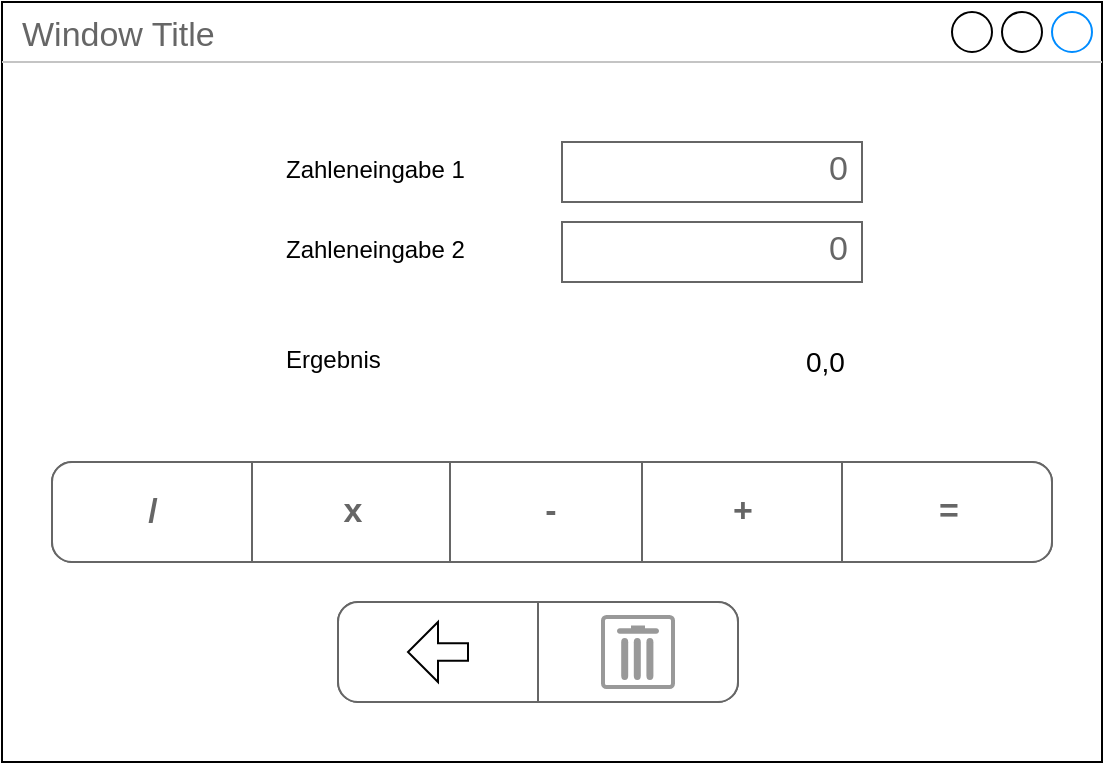 <mxfile version="17.1.2" type="device" pages="4"><diagram id="X_HWXZWYFYClvOMeYVw0" name="Mockup GUI"><mxGraphModel dx="1278" dy="536" grid="1" gridSize="10" guides="1" tooltips="1" connect="1" arrows="1" fold="1" page="1" pageScale="1" pageWidth="827" pageHeight="1169" math="0" shadow="0"><root><mxCell id="3AlNE5ywQGJJehJkqVGt-0"/><mxCell id="3AlNE5ywQGJJehJkqVGt-1" parent="3AlNE5ywQGJJehJkqVGt-0"/><mxCell id="eASriFG5o6v05aZtcc1i-16" value="Window Title" style="strokeWidth=1;shadow=0;dashed=0;align=center;html=1;shape=mxgraph.mockup.containers.window;align=left;verticalAlign=top;spacingLeft=8;strokeColor2=#008cff;strokeColor3=#c4c4c4;fontColor=#666666;mainText=;fontSize=17;labelBackgroundColor=none;" parent="3AlNE5ywQGJJehJkqVGt-1" vertex="1"><mxGeometry x="140" y="70" width="550" height="380" as="geometry"/></mxCell><mxCell id="eASriFG5o6v05aZtcc1i-23" value="" style="strokeWidth=1;shadow=0;dashed=0;align=center;html=1;shape=mxgraph.mockup.rrect;rSize=10;fillColor=#ffffff;strokeColor=#666666;" parent="3AlNE5ywQGJJehJkqVGt-1" vertex="1"><mxGeometry x="165" y="300" width="500" height="50" as="geometry"/></mxCell><mxCell id="eASriFG5o6v05aZtcc1i-35" value="x" style="strokeColor=inherit;fillColor=inherit;gradientColor=inherit;strokeWidth=1;shadow=0;dashed=0;align=center;html=1;shape=mxgraph.mockup.rrect;rSize=0;fontSize=17;fontColor=#666666;fontStyle=1;resizeHeight=1;" parent="eASriFG5o6v05aZtcc1i-23" vertex="1"><mxGeometry x="100" width="100" height="50" as="geometry"/></mxCell><mxCell id="eASriFG5o6v05aZtcc1i-36" value="-" style="strokeColor=inherit;fillColor=inherit;gradientColor=inherit;strokeWidth=1;shadow=0;dashed=0;align=center;html=1;shape=mxgraph.mockup.rrect;rSize=0;fontSize=17;fontColor=#666666;fontStyle=1;resizeHeight=1;" parent="eASriFG5o6v05aZtcc1i-23" vertex="1"><mxGeometry x="199" width="100" height="50" as="geometry"/></mxCell><mxCell id="eASriFG5o6v05aZtcc1i-37" value="+" style="strokeColor=inherit;fillColor=inherit;gradientColor=inherit;strokeWidth=1;shadow=0;dashed=0;align=center;html=1;shape=mxgraph.mockup.rrect;rSize=0;fontSize=17;fontColor=#666666;fontStyle=1;resizeHeight=1;" parent="eASriFG5o6v05aZtcc1i-23" vertex="1"><mxGeometry x="295" width="100" height="50" as="geometry"/></mxCell><mxCell id="eASriFG5o6v05aZtcc1i-44" value="=" style="strokeColor=inherit;fillColor=inherit;gradientColor=inherit;strokeWidth=1;shadow=0;dashed=0;align=center;html=1;shape=mxgraph.mockup.rightButton;rSize=10;fontSize=17;fontColor=#666666;fontStyle=1;resizeHeight=1;" parent="eASriFG5o6v05aZtcc1i-23" vertex="1"><mxGeometry x="395" width="105" height="50" as="geometry"/></mxCell><mxCell id="eASriFG5o6v05aZtcc1i-51" value="/" style="strokeColor=inherit;fillColor=inherit;gradientColor=inherit;strokeWidth=1;shadow=0;dashed=0;align=center;html=1;shape=mxgraph.mockup.leftButton;rSize=10;fontSize=17;fontColor=#666666;fontStyle=1;resizeHeight=1;" parent="eASriFG5o6v05aZtcc1i-23" vertex="1"><mxGeometry width="100" height="50" as="geometry"/></mxCell><mxCell id="eASriFG5o6v05aZtcc1i-53" value="" style="strokeWidth=1;shadow=0;dashed=0;align=center;html=1;shape=mxgraph.mockup.rrect;rSize=10;fillColor=#ffffff;strokeColor=#666666;" parent="3AlNE5ywQGJJehJkqVGt-1" vertex="1"><mxGeometry x="308" y="370" width="200" height="50" as="geometry"/></mxCell><mxCell id="eASriFG5o6v05aZtcc1i-57" value="" style="strokeColor=inherit;fillColor=inherit;gradientColor=inherit;strokeWidth=1;shadow=0;dashed=0;align=center;html=1;shape=mxgraph.mockup.rightButton;rSize=10;fontSize=17;fontColor=#666666;fontStyle=1;resizeHeight=1;" parent="eASriFG5o6v05aZtcc1i-53" vertex="1"><mxGeometry x="100" width="100" height="50" as="geometry"/></mxCell><mxCell id="eASriFG5o6v05aZtcc1i-58" value="" style="strokeColor=inherit;fillColor=inherit;gradientColor=inherit;strokeWidth=1;shadow=0;dashed=0;align=center;html=1;shape=mxgraph.mockup.leftButton;rSize=10;fontSize=17;fontColor=#666666;fontStyle=1;resizeHeight=1;" parent="eASriFG5o6v05aZtcc1i-53" vertex="1"><mxGeometry width="100" height="50" as="geometry"/></mxCell><mxCell id="eASriFG5o6v05aZtcc1i-59" value="" style="html=1;shadow=0;dashed=0;align=center;verticalAlign=middle;shape=mxgraph.arrows2.arrow;dy=0.71;dx=15;flipH=1;notch=0;" parent="eASriFG5o6v05aZtcc1i-53" vertex="1"><mxGeometry x="35" y="10" width="30" height="30" as="geometry"/></mxCell><mxCell id="eASriFG5o6v05aZtcc1i-61" value="" style="strokeColor=#999999;verticalLabelPosition=bottom;shadow=0;dashed=0;verticalAlign=top;strokeWidth=2;html=1;shape=mxgraph.mockup.misc.trashcanIcon;" parent="eASriFG5o6v05aZtcc1i-53" vertex="1"><mxGeometry x="132.5" y="7.5" width="35" height="35" as="geometry"/></mxCell><mxCell id="eASriFG5o6v05aZtcc1i-60" value="&amp;nbsp;&amp;nbsp;&amp;nbsp;&amp;nbsp;&amp;nbsp;&amp;nbsp;&amp;nbsp;&amp;nbsp;&amp;nbsp;&amp;nbsp;&amp;nbsp;&amp;nbsp;&amp;nbsp;&amp;nbsp;&amp;nbsp;&amp;nbsp;&amp;nbsp;&amp;nbsp;&amp;nbsp;&amp;nbsp;&amp;nbsp;&amp;nbsp;&amp;nbsp;&amp;nbsp;&amp;nbsp;&amp;nbsp; 0" style="strokeWidth=1;shadow=0;dashed=0;align=center;html=1;shape=mxgraph.mockup.text.textBox;fontColor=#666666;align=left;fontSize=17;spacingLeft=4;spacingTop=-3;strokeColor=#666666;mainText=" parent="3AlNE5ywQGJJehJkqVGt-1" vertex="1"><mxGeometry x="420" y="140" width="150" height="30" as="geometry"/></mxCell><mxCell id="eASriFG5o6v05aZtcc1i-62" value="&amp;nbsp;&amp;nbsp;&amp;nbsp;&amp;nbsp;&amp;nbsp;&amp;nbsp;&amp;nbsp;&amp;nbsp;&amp;nbsp;&amp;nbsp;&amp;nbsp;&amp;nbsp;&amp;nbsp;&amp;nbsp;&amp;nbsp;&amp;nbsp;&amp;nbsp;&amp;nbsp;&amp;nbsp;&amp;nbsp;&amp;nbsp;&amp;nbsp;&amp;nbsp;&amp;nbsp;&amp;nbsp;&amp;nbsp; 0" style="strokeWidth=1;shadow=0;dashed=0;align=center;html=1;shape=mxgraph.mockup.text.textBox;fontColor=#666666;align=left;fontSize=17;spacingLeft=4;spacingTop=-3;strokeColor=#666666;mainText=" parent="3AlNE5ywQGJJehJkqVGt-1" vertex="1"><mxGeometry x="420" y="180" width="150" height="30" as="geometry"/></mxCell><mxCell id="eASriFG5o6v05aZtcc1i-63" value="Zahleneingabe 2 " style="text;spacingTop=-5;whiteSpace=wrap;html=1;align=left;fontSize=12;fontFamily=Helvetica;fillColor=none;strokeColor=none;" parent="3AlNE5ywQGJJehJkqVGt-1" vertex="1"><mxGeometry x="280" y="185" width="110" height="20" as="geometry"/></mxCell><mxCell id="eASriFG5o6v05aZtcc1i-64" value="&lt;font style=&quot;font-size: 14px&quot;&gt;0,0&lt;/font&gt;" style="text;spacingTop=-5;whiteSpace=wrap;html=1;align=left;fontSize=12;fontFamily=Helvetica;fillColor=none;strokeColor=none;" parent="3AlNE5ywQGJJehJkqVGt-1" vertex="1"><mxGeometry x="540" y="240" width="20" height="20" as="geometry"/></mxCell><mxCell id="ti9L7oDySRvZnNL2lTSa-0" value="Zahleneingabe 1" style="text;spacingTop=-5;whiteSpace=wrap;html=1;align=left;fontSize=12;fontFamily=Helvetica;fillColor=none;strokeColor=none;" vertex="1" parent="3AlNE5ywQGJJehJkqVGt-1"><mxGeometry x="280" y="145" width="110" height="20" as="geometry"/></mxCell><mxCell id="ti9L7oDySRvZnNL2lTSa-2" value="Ergebnis" style="text;spacingTop=-5;whiteSpace=wrap;html=1;align=left;fontSize=12;fontFamily=Helvetica;fillColor=none;strokeColor=none;" vertex="1" parent="3AlNE5ywQGJJehJkqVGt-1"><mxGeometry x="280" y="240" width="110" height="20" as="geometry"/></mxCell></root></mxGraphModel></diagram><diagram id="es3rk128InJP8qNVihGL" name="UseCase"><mxGraphModel dx="1278" dy="536" grid="1" gridSize="10" guides="1" tooltips="1" connect="1" arrows="1" fold="1" page="1" pageScale="1" pageWidth="827" pageHeight="1169" math="0" shadow="0"><root><mxCell id="7Lpe6VTzTYpNk2_PrOOm-0"/><mxCell id="7Lpe6VTzTYpNk2_PrOOm-1" parent="7Lpe6VTzTYpNk2_PrOOm-0"/><mxCell id="RGb2_xGpgqyhUQSZ13fh-0" value="" style="rounded=0;whiteSpace=wrap;html=1;fontSize=14;" vertex="1" parent="7Lpe6VTzTYpNk2_PrOOm-1"><mxGeometry x="130" y="55" width="490" height="410" as="geometry"/></mxCell><mxCell id="7Lpe6VTzTYpNk2_PrOOm-3" value="Actor" style="shape=umlActor;verticalLabelPosition=bottom;verticalAlign=top;html=1;" parent="7Lpe6VTzTYpNk2_PrOOm-1" vertex="1"><mxGeometry x="10" y="180" width="70" height="160" as="geometry"/></mxCell><mxCell id="7Lpe6VTzTYpNk2_PrOOm-5" value="Rechenart auswählen " style="ellipse;whiteSpace=wrap;html=1;" parent="7Lpe6VTzTYpNk2_PrOOm-1" vertex="1"><mxGeometry x="189" y="190" width="140" height="70" as="geometry"/></mxCell><mxCell id="7Lpe6VTzTYpNk2_PrOOm-7" value="" style="endArrow=none;html=1;rounded=0;entryX=0;entryY=0.5;entryDx=0;entryDy=0;" parent="7Lpe6VTzTYpNk2_PrOOm-1" target="7Lpe6VTzTYpNk2_PrOOm-5" edge="1"><mxGeometry relative="1" as="geometry"><mxPoint x="90" y="260" as="sourcePoint"/><mxPoint x="240" y="270" as="targetPoint"/></mxGeometry></mxCell><mxCell id="7Lpe6VTzTYpNk2_PrOOm-12" value="Berechnung und Ergebnisausgabe" style="ellipse;whiteSpace=wrap;html=1;" parent="7Lpe6VTzTYpNk2_PrOOm-1" vertex="1"><mxGeometry x="430" y="190" width="140" height="70" as="geometry"/></mxCell><mxCell id="7Lpe6VTzTYpNk2_PrOOm-18" value="&amp;lt;&amp;lt;Include&amp;gt;&amp;gt;" style="endArrow=open;endSize=12;dashed=1;html=1;rounded=0;exitX=1;exitY=0.5;exitDx=0;exitDy=0;entryX=0;entryY=0.5;entryDx=0;entryDy=0;" parent="7Lpe6VTzTYpNk2_PrOOm-1" source="7Lpe6VTzTYpNk2_PrOOm-5" target="7Lpe6VTzTYpNk2_PrOOm-12" edge="1"><mxGeometry y="10" width="160" relative="1" as="geometry"><mxPoint x="130" y="174.5" as="sourcePoint"/><mxPoint x="290" y="174.5" as="targetPoint"/><Array as="points"/><mxPoint as="offset"/></mxGeometry></mxCell><mxCell id="7Lpe6VTzTYpNk2_PrOOm-19" value="Display leeren" style="ellipse;whiteSpace=wrap;html=1;" parent="7Lpe6VTzTYpNk2_PrOOm-1" vertex="1"><mxGeometry x="189" y="270" width="140" height="70" as="geometry"/></mxCell><mxCell id="7Lpe6VTzTYpNk2_PrOOm-20" value="" style="endArrow=none;html=1;rounded=0;entryX=0;entryY=0.5;entryDx=0;entryDy=0;" parent="7Lpe6VTzTYpNk2_PrOOm-1" target="7Lpe6VTzTYpNk2_PrOOm-19" edge="1"><mxGeometry relative="1" as="geometry"><mxPoint x="90" y="260" as="sourcePoint"/><mxPoint x="230" y="360" as="targetPoint"/></mxGeometry></mxCell><mxCell id="7Lpe6VTzTYpNk2_PrOOm-22" value="Rückschritt" style="ellipse;whiteSpace=wrap;html=1;" parent="7Lpe6VTzTYpNk2_PrOOm-1" vertex="1"><mxGeometry x="197.9" y="360" width="140" height="70" as="geometry"/></mxCell><mxCell id="7Lpe6VTzTYpNk2_PrOOm-23" value="" style="endArrow=none;html=1;rounded=0;entryX=0;entryY=0.5;entryDx=0;entryDy=0;" parent="7Lpe6VTzTYpNk2_PrOOm-1" target="7Lpe6VTzTYpNk2_PrOOm-22" edge="1"><mxGeometry relative="1" as="geometry"><mxPoint x="90" y="260" as="sourcePoint"/><mxPoint x="238.9" y="455" as="targetPoint"/></mxGeometry></mxCell><mxCell id="GhxXJiEwC3V1zxD8APli-0" value="Zahlen eingeben" style="ellipse;whiteSpace=wrap;html=1;" vertex="1" parent="7Lpe6VTzTYpNk2_PrOOm-1"><mxGeometry x="187.9" y="110" width="140" height="70" as="geometry"/></mxCell><mxCell id="GhxXJiEwC3V1zxD8APli-1" value="" style="endArrow=none;html=1;rounded=0;entryX=0;entryY=0.5;entryDx=0;entryDy=0;" edge="1" parent="7Lpe6VTzTYpNk2_PrOOm-1" target="GhxXJiEwC3V1zxD8APli-0"><mxGeometry relative="1" as="geometry"><mxPoint x="90" y="260" as="sourcePoint"/><mxPoint x="228.9" y="200" as="targetPoint"/></mxGeometry></mxCell><mxCell id="RGb2_xGpgqyhUQSZ13fh-1" value="Taschenrechner&lt;br&gt;" style="text;html=1;strokeColor=none;fillColor=none;align=center;verticalAlign=middle;whiteSpace=wrap;rounded=0;fontSize=14;" vertex="1" parent="7Lpe6VTzTYpNk2_PrOOm-1"><mxGeometry x="290" y="55" width="146" height="30" as="geometry"/></mxCell></root></mxGraphModel></diagram><diagram id="kbDN6PDOVLGDOg-gPayR" name="Klassendiagramm"><mxGraphModel dx="1278" dy="536" grid="1" gridSize="10" guides="1" tooltips="1" connect="1" arrows="1" fold="1" page="1" pageScale="1" pageWidth="827" pageHeight="1169" math="0" shadow="0"><root><mxCell id="e9CwEzbLSnUl2N2gd_IL-0"/><mxCell id="e9CwEzbLSnUl2N2gd_IL-1" parent="e9CwEzbLSnUl2N2gd_IL-0"/><mxCell id="7dMZaJy3PJPWrQL1m9eJ-0" value="Taschenrechner" style="shape=umlFrame;whiteSpace=wrap;html=1;width=100;height=30;" parent="e9CwEzbLSnUl2N2gd_IL-1" vertex="1"><mxGeometry x="20" y="10" width="1000" height="540" as="geometry"/></mxCell><mxCell id="7dMZaJy3PJPWrQL1m9eJ-1" value="Controller" style="swimlane;fontStyle=1;align=center;verticalAlign=top;childLayout=stackLayout;horizontal=1;startSize=26;horizontalStack=0;resizeParent=1;resizeParentMax=0;resizeLast=0;collapsible=1;marginBottom=0;" parent="e9CwEzbLSnUl2N2gd_IL-1" vertex="1"><mxGeometry x="350" y="360" width="255" height="150" as="geometry"/></mxCell><mxCell id="7dMZaJy3PJPWrQL1m9eJ-2" value="- model: Model&#xA;- view: View&#xA;- buttonListener: ButtonListener&#xA;&#xA;" style="text;strokeColor=none;fillColor=none;align=left;verticalAlign=top;spacingLeft=4;spacingRight=4;overflow=hidden;rotatable=0;points=[[0,0.5],[1,0.5]];portConstraint=eastwest;" parent="7dMZaJy3PJPWrQL1m9eJ-1" vertex="1"><mxGeometry y="26" width="255" height="60" as="geometry"/></mxCell><mxCell id="7dMZaJy3PJPWrQL1m9eJ-3" value="" style="line;strokeWidth=1;fillColor=none;align=left;verticalAlign=middle;spacingTop=-1;spacingLeft=3;spacingRight=3;rotatable=0;labelPosition=right;points=[];portConstraint=eastwest;" parent="7dMZaJy3PJPWrQL1m9eJ-1" vertex="1"><mxGeometry y="86" width="255" height="8" as="geometry"/></mxCell><mxCell id="7dMZaJy3PJPWrQL1m9eJ-4" value="+ getter/setter&#xA;+ Controller (Model model, View view)&#xA;+ propertyChange(PropertyChangeEvent evt)&#xA;" style="text;strokeColor=none;fillColor=none;align=left;verticalAlign=top;spacingLeft=4;spacingRight=4;overflow=hidden;rotatable=0;points=[[0,0.5],[1,0.5]];portConstraint=eastwest;" parent="7dMZaJy3PJPWrQL1m9eJ-1" vertex="1"><mxGeometry y="94" width="255" height="56" as="geometry"/></mxCell><mxCell id="7dMZaJy3PJPWrQL1m9eJ-5" value="Model" style="swimlane;fontStyle=1;align=center;verticalAlign=top;childLayout=stackLayout;horizontal=1;startSize=26;horizontalStack=0;resizeParent=1;resizeParentMax=0;resizeLast=0;collapsible=1;marginBottom=0;" parent="e9CwEzbLSnUl2N2gd_IL-1" vertex="1"><mxGeometry x="160" y="20" width="340" height="230" as="geometry"/></mxCell><mxCell id="7dMZaJy3PJPWrQL1m9eJ-6" value="- numberA: double&#xA;- numberB: double&#xA;- result: double&#xA;- propertyChangesupport: PropertyChangeSupport&#xA;" style="text;strokeColor=none;fillColor=none;align=left;verticalAlign=top;spacingLeft=4;spacingRight=4;overflow=hidden;rotatable=0;points=[[0,0.5],[1,0.5]];portConstraint=eastwest;" parent="7dMZaJy3PJPWrQL1m9eJ-5" vertex="1"><mxGeometry y="26" width="340" height="74" as="geometry"/></mxCell><mxCell id="7dMZaJy3PJPWrQL1m9eJ-7" value="" style="line;strokeWidth=1;fillColor=none;align=left;verticalAlign=middle;spacingTop=-1;spacingLeft=3;spacingRight=3;rotatable=0;labelPosition=right;points=[];portConstraint=eastwest;" parent="7dMZaJy3PJPWrQL1m9eJ-5" vertex="1"><mxGeometry y="100" width="340" height="8" as="geometry"/></mxCell><mxCell id="7dMZaJy3PJPWrQL1m9eJ-8" value="+ getter/setter&#xA;+ Model(result: double, numberA:double)&#xA;+ addPropertyChangeListener(PropertyChangeListener pcl)&#xA;+ removePropertyChangeListener(PropertyChangeListener pcl)&#xA;+ addition(): void&#xA;+ subtraction(): void&#xA;+ multiply(): void&#xA;+ divide(): void&#xA;&#xA;" style="text;strokeColor=none;fillColor=none;align=left;verticalAlign=top;spacingLeft=4;spacingRight=4;overflow=hidden;rotatable=0;points=[[0,0.5],[1,0.5]];portConstraint=eastwest;" parent="7dMZaJy3PJPWrQL1m9eJ-5" vertex="1"><mxGeometry y="108" width="340" height="122" as="geometry"/></mxCell><mxCell id="7dMZaJy3PJPWrQL1m9eJ-9" value="View" style="swimlane;fontStyle=1;align=center;verticalAlign=top;childLayout=stackLayout;horizontal=1;startSize=26;horizontalStack=0;resizeParent=1;resizeParentMax=0;resizeLast=0;collapsible=1;marginBottom=0;" parent="e9CwEzbLSnUl2N2gd_IL-1" vertex="1"><mxGeometry x="610" y="20" width="170" height="270" as="geometry"/></mxCell><mxCell id="7dMZaJy3PJPWrQL1m9eJ-10" value="- lbInput: JLabel&#xA;- tfInput: JTextField&#xA;- lbInput2: JLabel&#xA;- tfInput2: JTextField&#xA;- lbResult: JLabel &#xA;- lbOutput: JLabel&#xA;- btnDivide: JButton&#xA;- btnMultiply: JButton&#xA;- btnAdd: JButton&#xA;- btnSubtract: JButton&#xA;- btnResult: JButton&#xA;- btnBack: JButton&#xA;- btnClear: JButton" style="text;strokeColor=none;fillColor=none;align=left;verticalAlign=top;spacingLeft=4;spacingRight=4;overflow=hidden;rotatable=0;points=[[0,0.5],[1,0.5]];portConstraint=eastwest;" parent="7dMZaJy3PJPWrQL1m9eJ-9" vertex="1"><mxGeometry y="26" width="170" height="194" as="geometry"/></mxCell><mxCell id="7dMZaJy3PJPWrQL1m9eJ-11" value="" style="line;strokeWidth=1;fillColor=none;align=left;verticalAlign=middle;spacingTop=-1;spacingLeft=3;spacingRight=3;rotatable=0;labelPosition=right;points=[];portConstraint=eastwest;" parent="7dMZaJy3PJPWrQL1m9eJ-9" vertex="1"><mxGeometry y="220" width="170" height="8" as="geometry"/></mxCell><mxCell id="7dMZaJy3PJPWrQL1m9eJ-12" value="+ getter/setter&#xA;+ View()" style="text;strokeColor=none;fillColor=none;align=left;verticalAlign=top;spacingLeft=4;spacingRight=4;overflow=hidden;rotatable=0;points=[[0,0.5],[1,0.5]];portConstraint=eastwest;" parent="7dMZaJy3PJPWrQL1m9eJ-9" vertex="1"><mxGeometry y="228" width="170" height="42" as="geometry"/></mxCell><mxCell id="7dMZaJy3PJPWrQL1m9eJ-15" value="" style="endArrow=open;endFill=1;endSize=12;html=1;rounded=0;entryX=0.5;entryY=1;entryDx=0;entryDy=0;entryPerimeter=0;exitX=1.008;exitY=0.083;exitDx=0;exitDy=0;exitPerimeter=0;edgeStyle=orthogonalEdgeStyle;" parent="e9CwEzbLSnUl2N2gd_IL-1" target="7dMZaJy3PJPWrQL1m9eJ-12" edge="1" source="7dMZaJy3PJPWrQL1m9eJ-2"><mxGeometry width="160" relative="1" as="geometry"><mxPoint x="445" y="342.5" as="sourcePoint"/><mxPoint x="605" y="342.5" as="targetPoint"/></mxGeometry></mxCell><mxCell id="7dMZaJy3PJPWrQL1m9eJ-16" value="" style="endArrow=open;endFill=1;endSize=12;html=1;rounded=0;exitX=0;exitY=0.5;exitDx=0;exitDy=0;edgeStyle=orthogonalEdgeStyle;" parent="e9CwEzbLSnUl2N2gd_IL-1" source="7dMZaJy3PJPWrQL1m9eJ-1" target="7dMZaJy3PJPWrQL1m9eJ-8" edge="1"><mxGeometry width="160" relative="1" as="geometry"><mxPoint x="330" y="260" as="sourcePoint"/><mxPoint x="490" y="260" as="targetPoint"/><Array as="points"><mxPoint x="260" y="387"/></Array></mxGeometry></mxCell><mxCell id="7dMZaJy3PJPWrQL1m9eJ-20" value="ButtonListener (Observer)" style="swimlane;fontStyle=1;align=center;verticalAlign=top;childLayout=stackLayout;horizontal=1;startSize=26;horizontalStack=0;resizeParent=1;resizeParentMax=0;resizeLast=0;collapsible=1;marginBottom=0;" parent="e9CwEzbLSnUl2N2gd_IL-1" vertex="1"><mxGeometry x="760" y="392" width="230" height="110" as="geometry"/></mxCell><mxCell id="7dMZaJy3PJPWrQL1m9eJ-21" value="- controller: Controller&#xA;&#xA;" style="text;strokeColor=none;fillColor=none;align=left;verticalAlign=top;spacingLeft=4;spacingRight=4;overflow=hidden;rotatable=0;points=[[0,0.5],[1,0.5]];portConstraint=eastwest;" parent="7dMZaJy3PJPWrQL1m9eJ-20" vertex="1"><mxGeometry y="26" width="230" height="24" as="geometry"/></mxCell><mxCell id="7dMZaJy3PJPWrQL1m9eJ-22" value="" style="line;strokeWidth=1;fillColor=none;align=left;verticalAlign=middle;spacingTop=-1;spacingLeft=3;spacingRight=3;rotatable=0;labelPosition=right;points=[];portConstraint=eastwest;" parent="7dMZaJy3PJPWrQL1m9eJ-20" vertex="1"><mxGeometry y="50" width="230" height="10" as="geometry"/></mxCell><mxCell id="7dMZaJy3PJPWrQL1m9eJ-23" value="+ ButtonListener(controller: Controller)&#xA;+ actionPerformed(e: Actionevent)&#xA;+ getInput()&#xA;&#xA;" style="text;strokeColor=none;fillColor=none;align=left;verticalAlign=top;spacingLeft=4;spacingRight=4;overflow=hidden;rotatable=0;points=[[0,0.5],[1,0.5]];portConstraint=eastwest;" parent="7dMZaJy3PJPWrQL1m9eJ-20" vertex="1"><mxGeometry y="60" width="230" height="50" as="geometry"/></mxCell><mxCell id="7dMZaJy3PJPWrQL1m9eJ-24" value="" style="endArrow=open;endFill=1;endSize=12;html=1;rounded=0;exitX=0;exitY=0.5;exitDx=0;exitDy=0;entryX=1.008;entryY=0.733;entryDx=0;entryDy=0;entryPerimeter=0;" parent="e9CwEzbLSnUl2N2gd_IL-1" source="7dMZaJy3PJPWrQL1m9eJ-21" edge="1" target="7dMZaJy3PJPWrQL1m9eJ-2"><mxGeometry width="160" relative="1" as="geometry"><mxPoint x="556" y="365.994" as="sourcePoint"/><mxPoint x="450" y="359" as="targetPoint"/></mxGeometry></mxCell><mxCell id="7dMZaJy3PJPWrQL1m9eJ-25" value="Calculator (Main)" style="swimlane;fontStyle=1;align=center;verticalAlign=top;childLayout=stackLayout;horizontal=1;startSize=26;horizontalStack=0;resizeParent=1;resizeParentMax=0;resizeLast=0;collapsible=1;marginBottom=0;" parent="e9CwEzbLSnUl2N2gd_IL-1" vertex="1"><mxGeometry x="40" y="392" width="160" height="86" as="geometry"/></mxCell><mxCell id="7dMZaJy3PJPWrQL1m9eJ-26" value="+ field: type" style="text;strokeColor=none;fillColor=none;align=left;verticalAlign=top;spacingLeft=4;spacingRight=4;overflow=hidden;rotatable=0;points=[[0,0.5],[1,0.5]];portConstraint=eastwest;" parent="7dMZaJy3PJPWrQL1m9eJ-25" vertex="1"><mxGeometry y="26" width="160" height="26" as="geometry"/></mxCell><mxCell id="7dMZaJy3PJPWrQL1m9eJ-27" value="" style="line;strokeWidth=1;fillColor=none;align=left;verticalAlign=middle;spacingTop=-1;spacingLeft=3;spacingRight=3;rotatable=0;labelPosition=right;points=[];portConstraint=eastwest;" parent="7dMZaJy3PJPWrQL1m9eJ-25" vertex="1"><mxGeometry y="52" width="160" height="8" as="geometry"/></mxCell><mxCell id="7dMZaJy3PJPWrQL1m9eJ-28" value="+ method(type): type" style="text;strokeColor=none;fillColor=none;align=left;verticalAlign=top;spacingLeft=4;spacingRight=4;overflow=hidden;rotatable=0;points=[[0,0.5],[1,0.5]];portConstraint=eastwest;" parent="7dMZaJy3PJPWrQL1m9eJ-25" vertex="1"><mxGeometry y="60" width="160" height="26" as="geometry"/></mxCell><mxCell id="7dMZaJy3PJPWrQL1m9eJ-29" value="" style="endArrow=open;endFill=1;endSize=12;html=1;rounded=0;entryX=0;entryY=0.8;entryDx=0;entryDy=0;entryPerimeter=0;" parent="e9CwEzbLSnUl2N2gd_IL-1" target="7dMZaJy3PJPWrQL1m9eJ-2" edge="1"><mxGeometry width="160" relative="1" as="geometry"><mxPoint x="200" y="434" as="sourcePoint"/><mxPoint x="350" y="460" as="targetPoint"/></mxGeometry></mxCell></root></mxGraphModel></diagram><diagram id="vpZd1o3B_KWpDRZEnj7R" name="Mockup GUI alt"><mxGraphModel dx="1278" dy="495" grid="1" gridSize="10" guides="1" tooltips="1" connect="1" arrows="1" fold="1" page="1" pageScale="1" pageWidth="827" pageHeight="1169" math="0" shadow="0"><root><mxCell id="0"/><mxCell id="1" parent="0"/><mxCell id="5Meju4CLoJ-aSYpdMhC--3" value="0" style="shape=table;startSize=30;container=1;collapsible=0;childLayout=tableLayout;fontStyle=1;align=center;" parent="1" vertex="1"><mxGeometry x="80" y="80" width="240" height="310" as="geometry"/></mxCell><mxCell id="5Meju4CLoJ-aSYpdMhC--4" value="" style="shape=tableRow;horizontal=0;startSize=0;swimlaneHead=0;swimlaneBody=0;top=0;left=0;bottom=0;right=0;collapsible=0;dropTarget=0;fillColor=none;points=[[0,0.5],[1,0.5]];portConstraint=eastwest;" parent="5Meju4CLoJ-aSYpdMhC--3" vertex="1"><mxGeometry y="30" width="240" height="70" as="geometry"/></mxCell><mxCell id="5Meju4CLoJ-aSYpdMhC--5" value="7" style="shape=partialRectangle;html=1;whiteSpace=wrap;connectable=0;fillColor=none;top=0;left=0;bottom=0;right=0;overflow=hidden;" parent="5Meju4CLoJ-aSYpdMhC--4" vertex="1"><mxGeometry width="80" height="70" as="geometry"><mxRectangle width="80" height="70" as="alternateBounds"/></mxGeometry></mxCell><mxCell id="5Meju4CLoJ-aSYpdMhC--6" value="8" style="shape=partialRectangle;html=1;whiteSpace=wrap;connectable=0;fillColor=none;top=0;left=0;bottom=0;right=0;overflow=hidden;" parent="5Meju4CLoJ-aSYpdMhC--4" vertex="1"><mxGeometry x="80" width="80" height="70" as="geometry"><mxRectangle width="80" height="70" as="alternateBounds"/></mxGeometry></mxCell><mxCell id="5Meju4CLoJ-aSYpdMhC--7" value="9" style="shape=partialRectangle;html=1;whiteSpace=wrap;connectable=0;fillColor=none;top=0;left=0;bottom=0;right=0;overflow=hidden;" parent="5Meju4CLoJ-aSYpdMhC--4" vertex="1"><mxGeometry x="160" width="80" height="70" as="geometry"><mxRectangle width="80" height="70" as="alternateBounds"/></mxGeometry></mxCell><mxCell id="5Meju4CLoJ-aSYpdMhC--8" value="" style="shape=tableRow;horizontal=0;startSize=0;swimlaneHead=0;swimlaneBody=0;top=0;left=0;bottom=0;right=0;collapsible=0;dropTarget=0;fillColor=none;points=[[0,0.5],[1,0.5]];portConstraint=eastwest;" parent="5Meju4CLoJ-aSYpdMhC--3" vertex="1"><mxGeometry y="100" width="240" height="70" as="geometry"/></mxCell><mxCell id="5Meju4CLoJ-aSYpdMhC--9" value="4" style="shape=partialRectangle;html=1;whiteSpace=wrap;connectable=0;fillColor=none;top=0;left=0;bottom=0;right=0;overflow=hidden;" parent="5Meju4CLoJ-aSYpdMhC--8" vertex="1"><mxGeometry width="80" height="70" as="geometry"><mxRectangle width="80" height="70" as="alternateBounds"/></mxGeometry></mxCell><mxCell id="5Meju4CLoJ-aSYpdMhC--10" value="5" style="shape=partialRectangle;html=1;whiteSpace=wrap;connectable=0;fillColor=none;top=0;left=0;bottom=0;right=0;overflow=hidden;" parent="5Meju4CLoJ-aSYpdMhC--8" vertex="1"><mxGeometry x="80" width="80" height="70" as="geometry"><mxRectangle width="80" height="70" as="alternateBounds"/></mxGeometry></mxCell><mxCell id="5Meju4CLoJ-aSYpdMhC--11" value="6" style="shape=partialRectangle;html=1;whiteSpace=wrap;connectable=0;fillColor=none;top=0;left=0;bottom=0;right=0;overflow=hidden;" parent="5Meju4CLoJ-aSYpdMhC--8" vertex="1"><mxGeometry x="160" width="80" height="70" as="geometry"><mxRectangle width="80" height="70" as="alternateBounds"/></mxGeometry></mxCell><mxCell id="5Meju4CLoJ-aSYpdMhC--12" value="" style="shape=tableRow;horizontal=0;startSize=0;swimlaneHead=0;swimlaneBody=0;top=0;left=0;bottom=0;right=0;collapsible=0;dropTarget=0;fillColor=none;points=[[0,0.5],[1,0.5]];portConstraint=eastwest;" parent="5Meju4CLoJ-aSYpdMhC--3" vertex="1"><mxGeometry y="170" width="240" height="70" as="geometry"/></mxCell><mxCell id="5Meju4CLoJ-aSYpdMhC--13" value="1" style="shape=partialRectangle;html=1;whiteSpace=wrap;connectable=0;fillColor=none;top=0;left=0;bottom=0;right=0;overflow=hidden;" parent="5Meju4CLoJ-aSYpdMhC--12" vertex="1"><mxGeometry width="80" height="70" as="geometry"><mxRectangle width="80" height="70" as="alternateBounds"/></mxGeometry></mxCell><mxCell id="5Meju4CLoJ-aSYpdMhC--14" value="2" style="shape=partialRectangle;html=1;whiteSpace=wrap;connectable=0;fillColor=none;top=0;left=0;bottom=0;right=0;overflow=hidden;" parent="5Meju4CLoJ-aSYpdMhC--12" vertex="1"><mxGeometry x="80" width="80" height="70" as="geometry"><mxRectangle width="80" height="70" as="alternateBounds"/></mxGeometry></mxCell><mxCell id="5Meju4CLoJ-aSYpdMhC--15" value="3" style="shape=partialRectangle;html=1;whiteSpace=wrap;connectable=0;fillColor=none;top=0;left=0;bottom=0;right=0;overflow=hidden;" parent="5Meju4CLoJ-aSYpdMhC--12" vertex="1"><mxGeometry x="160" width="80" height="70" as="geometry"><mxRectangle width="80" height="70" as="alternateBounds"/></mxGeometry></mxCell><mxCell id="5Meju4CLoJ-aSYpdMhC--68" value="" style="shape=tableRow;horizontal=0;startSize=0;swimlaneHead=0;swimlaneBody=0;top=0;left=0;bottom=0;right=0;collapsible=0;dropTarget=0;fillColor=none;points=[[0,0.5],[1,0.5]];portConstraint=eastwest;" parent="5Meju4CLoJ-aSYpdMhC--3" vertex="1"><mxGeometry y="240" width="240" height="70" as="geometry"/></mxCell><mxCell id="5Meju4CLoJ-aSYpdMhC--69" value="," style="shape=partialRectangle;html=1;whiteSpace=wrap;connectable=0;fillColor=none;top=0;left=0;bottom=0;right=0;overflow=hidden;" parent="5Meju4CLoJ-aSYpdMhC--68" vertex="1"><mxGeometry width="80" height="70" as="geometry"><mxRectangle width="80" height="70" as="alternateBounds"/></mxGeometry></mxCell><mxCell id="5Meju4CLoJ-aSYpdMhC--70" value="0" style="shape=partialRectangle;html=1;whiteSpace=wrap;connectable=0;fillColor=none;top=0;left=0;bottom=0;right=0;overflow=hidden;" parent="5Meju4CLoJ-aSYpdMhC--68" vertex="1"><mxGeometry x="80" width="80" height="70" as="geometry"><mxRectangle width="80" height="70" as="alternateBounds"/></mxGeometry></mxCell><mxCell id="5Meju4CLoJ-aSYpdMhC--71" value="CE" style="shape=partialRectangle;html=1;whiteSpace=wrap;connectable=0;fillColor=none;top=0;left=0;bottom=0;right=0;overflow=hidden;" parent="5Meju4CLoJ-aSYpdMhC--68" vertex="1"><mxGeometry x="160" width="80" height="70" as="geometry"><mxRectangle width="80" height="70" as="alternateBounds"/></mxGeometry></mxCell><mxCell id="5Meju4CLoJ-aSYpdMhC--163" value="" style="whiteSpace=wrap;html=1;aspect=fixed;" parent="1" vertex="1"><mxGeometry x="320" y="80" width="50" height="50" as="geometry"/></mxCell><mxCell id="5Meju4CLoJ-aSYpdMhC--164" value="/" style="whiteSpace=wrap;html=1;aspect=fixed;" parent="1" vertex="1"><mxGeometry x="320" y="130" width="50" height="50" as="geometry"/></mxCell><mxCell id="5Meju4CLoJ-aSYpdMhC--166" value="x" style="whiteSpace=wrap;html=1;aspect=fixed;" parent="1" vertex="1"><mxGeometry x="320" y="180" width="50" height="50" as="geometry"/></mxCell><mxCell id="5Meju4CLoJ-aSYpdMhC--168" value="-" style="whiteSpace=wrap;html=1;aspect=fixed;" parent="1" vertex="1"><mxGeometry x="320" y="230" width="50" height="50" as="geometry"/></mxCell><mxCell id="5Meju4CLoJ-aSYpdMhC--169" value="+" style="whiteSpace=wrap;html=1;aspect=fixed;" parent="1" vertex="1"><mxGeometry x="320" y="280" width="50" height="50" as="geometry"/></mxCell><mxCell id="5Meju4CLoJ-aSYpdMhC--171" value="=" style="rounded=0;whiteSpace=wrap;html=1;" parent="1" vertex="1"><mxGeometry x="320" y="330" width="50" height="60" as="geometry"/></mxCell><mxCell id="5Meju4CLoJ-aSYpdMhC--173" value="" style="html=1;shadow=0;dashed=0;align=center;verticalAlign=middle;shape=mxgraph.arrows2.arrow;dy=0.71;dx=15;flipH=1;notch=0;" parent="1" vertex="1"><mxGeometry x="330" y="90" width="30" height="30" as="geometry"/></mxCell></root></mxGraphModel></diagram></mxfile>